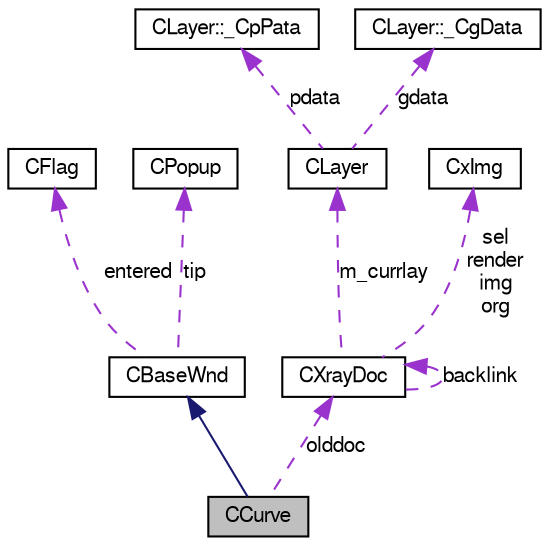 digraph G
{
  edge [fontname="FreeSans",fontsize="10",labelfontname="FreeSans",labelfontsize="10"];
  node [fontname="FreeSans",fontsize="10",shape=record];
  Node1 [label="CCurve",height=0.2,width=0.4,color="black", fillcolor="grey75", style="filled" fontcolor="black"];
  Node2 -> Node1 [dir=back,color="midnightblue",fontsize="10",style="solid",fontname="FreeSans"];
  Node2 [label="CBaseWnd",height=0.2,width=0.4,color="black", fillcolor="white", style="filled",URL="$class_c_base_wnd.html"];
  Node3 -> Node2 [dir=back,color="darkorchid3",fontsize="10",style="dashed",label="entered",fontname="FreeSans"];
  Node3 [label="CFlag",height=0.2,width=0.4,color="black", fillcolor="white", style="filled",URL="$class_c_flag.html"];
  Node4 -> Node2 [dir=back,color="darkorchid3",fontsize="10",style="dashed",label="tip",fontname="FreeSans"];
  Node4 [label="CPopup",height=0.2,width=0.4,color="black", fillcolor="white", style="filled",URL="$class_c_popup.html"];
  Node5 -> Node1 [dir=back,color="darkorchid3",fontsize="10",style="dashed",label="olddoc",fontname="FreeSans"];
  Node5 [label="CXrayDoc",height=0.2,width=0.4,color="black", fillcolor="white", style="filled",URL="$class_c_xray_doc.html"];
  Node5 -> Node5 [dir=back,color="darkorchid3",fontsize="10",style="dashed",label="backlink",fontname="FreeSans"];
  Node6 -> Node5 [dir=back,color="darkorchid3",fontsize="10",style="dashed",label="m_currlay",fontname="FreeSans"];
  Node6 [label="CLayer",height=0.2,width=0.4,color="black", fillcolor="white", style="filled",URL="$class_c_layer.html"];
  Node7 -> Node6 [dir=back,color="darkorchid3",fontsize="10",style="dashed",label="pdata",fontname="FreeSans"];
  Node7 [label="CLayer::_CpPata",height=0.2,width=0.4,color="black", fillcolor="white", style="filled",URL="$struct_c_layer_1_1___cp_pata.html"];
  Node8 -> Node6 [dir=back,color="darkorchid3",fontsize="10",style="dashed",label="gdata",fontname="FreeSans"];
  Node8 [label="CLayer::_CgData",height=0.2,width=0.4,color="black", fillcolor="white", style="filled",URL="$struct_c_layer_1_1___cg_data.html"];
  Node9 -> Node5 [dir=back,color="darkorchid3",fontsize="10",style="dashed",label="sel\nrender\nimg\norg",fontname="FreeSans"];
  Node9 [label="CxImg",height=0.2,width=0.4,color="black", fillcolor="white", style="filled",URL="$class_cx_img.html"];
}

